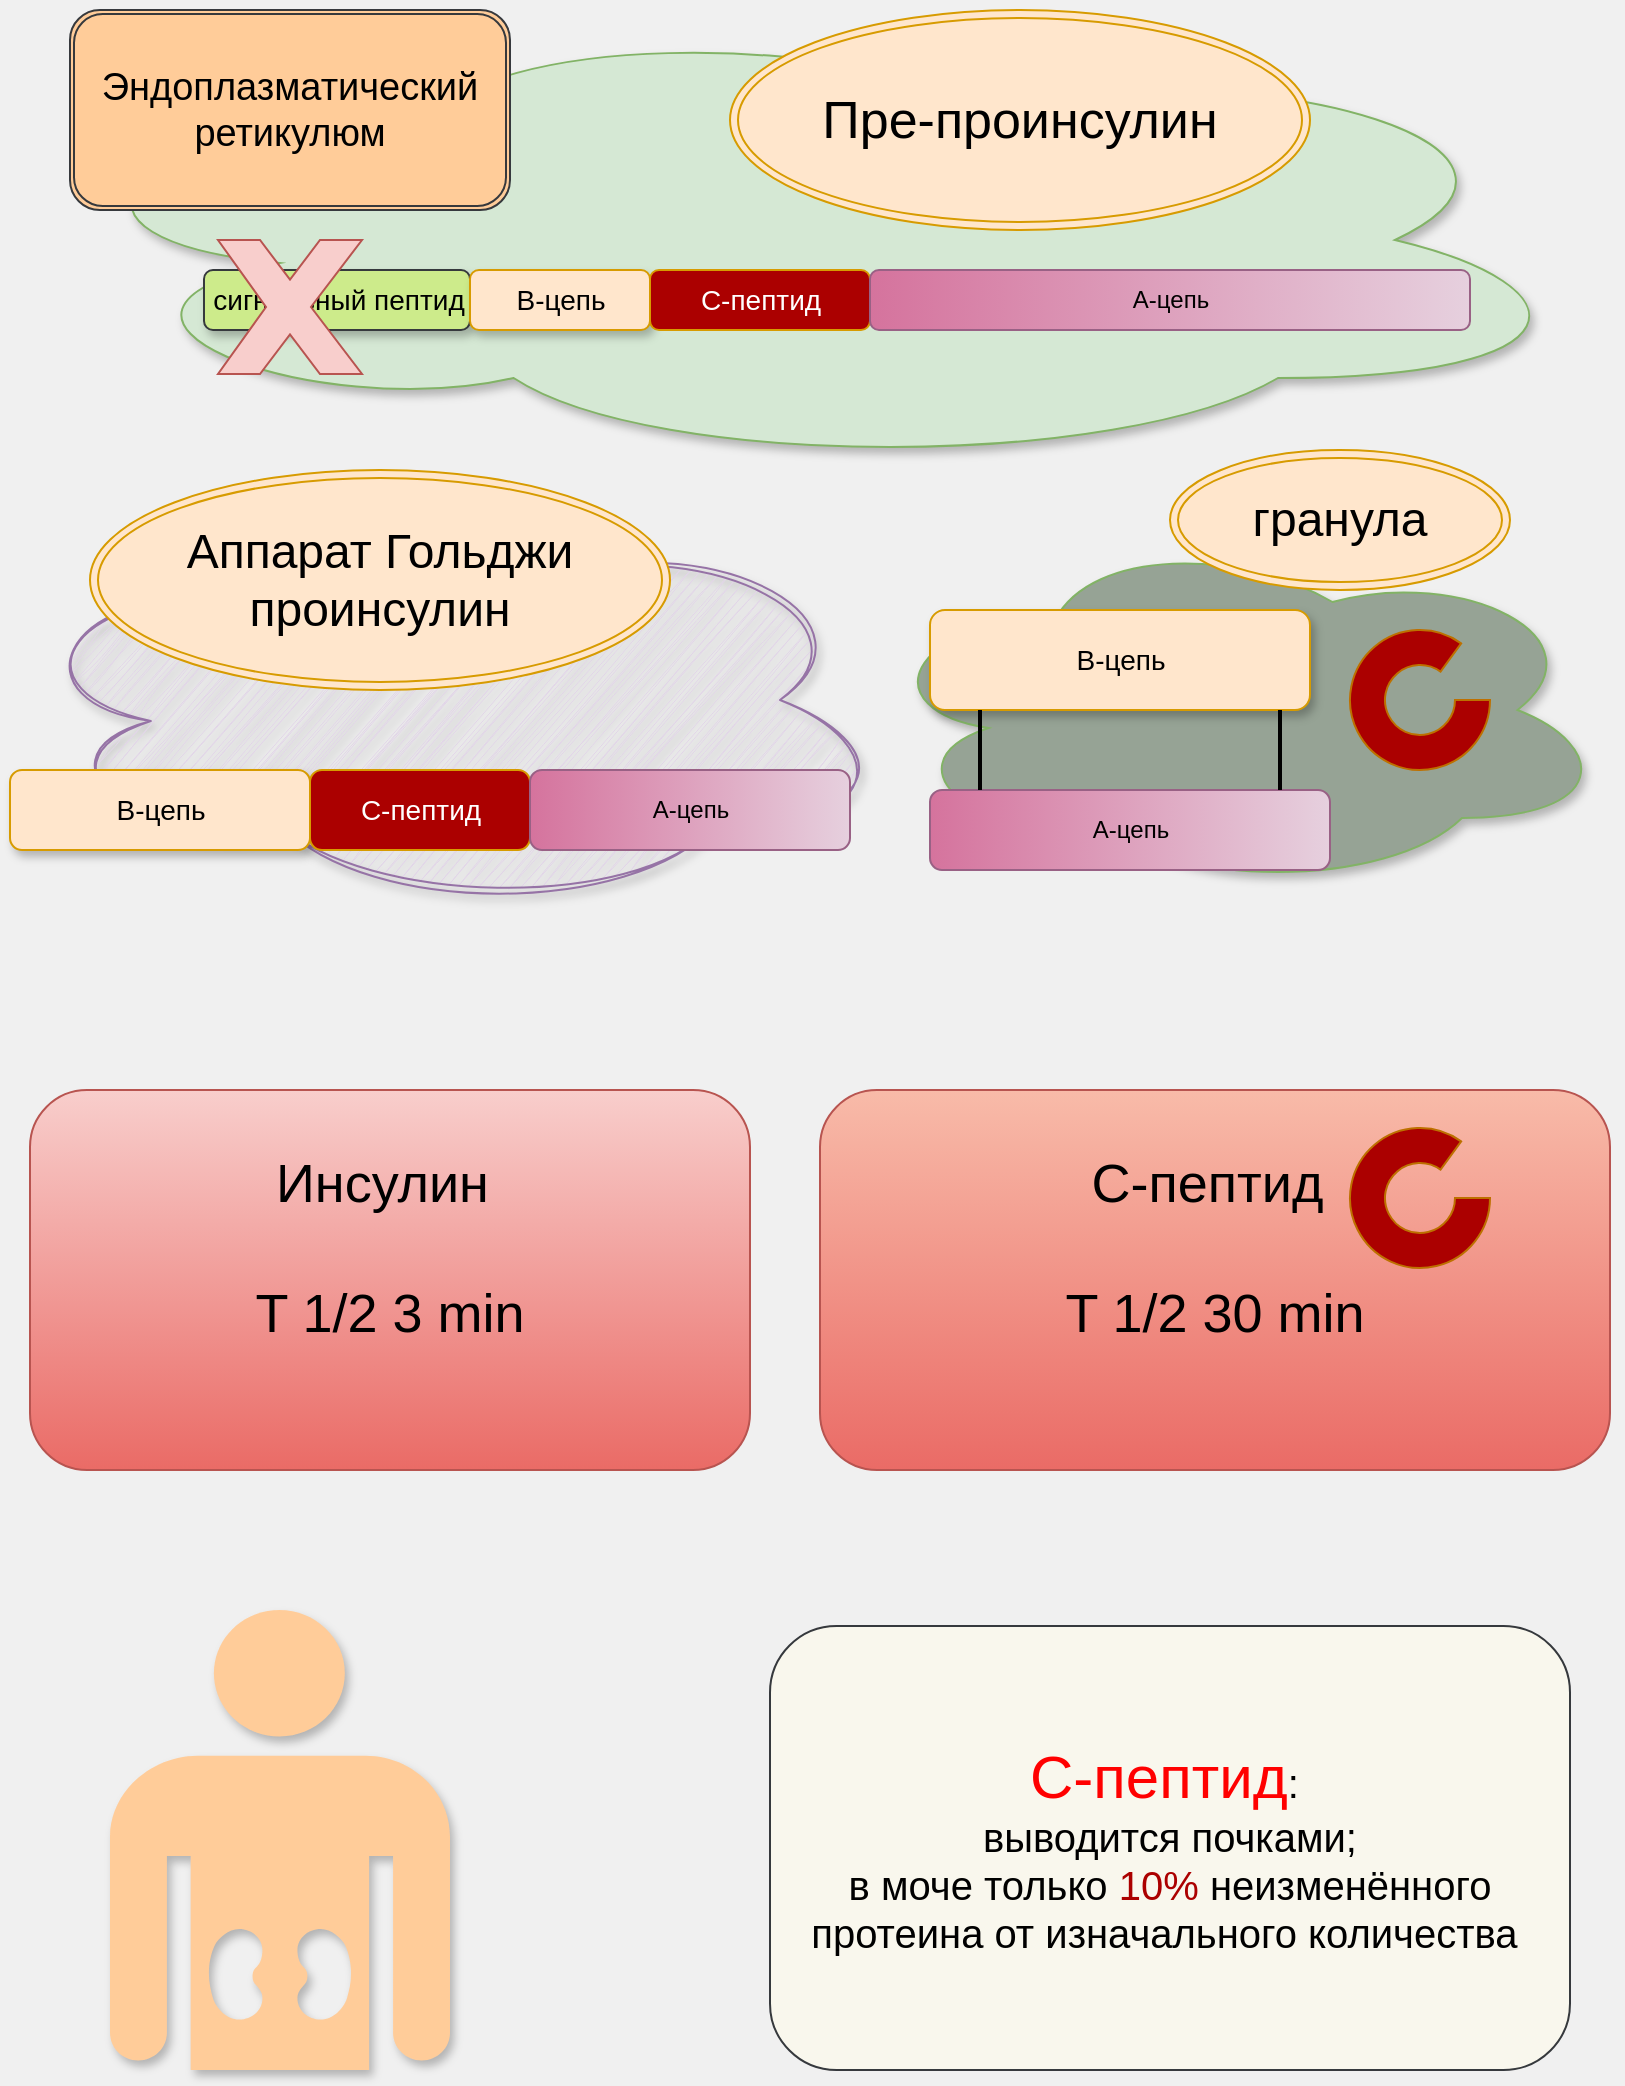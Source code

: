 <mxfile version="24.2.2" type="github">
  <diagram name="Page-1" id="Q5VpdjAaMo4lQVa2g33S">
    <mxGraphModel dx="1231" dy="663" grid="0" gridSize="10" guides="1" tooltips="1" connect="1" arrows="1" fold="1" page="1" pageScale="1" pageWidth="850" pageHeight="1100" background="#F0F0F0" math="0" shadow="0">
      <root>
        <mxCell id="0" />
        <mxCell id="1" parent="0" />
        <mxCell id="KBVNrPTxMM-x9LvNGslD-2" value="" style="ellipse;shape=cloud;whiteSpace=wrap;html=1;fillColor=#d5e8d4;strokeColor=#82b366;shadow=1;" vertex="1" parent="1">
          <mxGeometry x="30" y="10" width="780" height="230" as="geometry" />
        </mxCell>
        <mxCell id="KBVNrPTxMM-x9LvNGslD-3" value="&lt;font color=&quot;#ff0000&quot; style=&quot;font-size: 30px;&quot;&gt;С-пептид&lt;/font&gt;&lt;font style=&quot;font-size: 20px;&quot;&gt;:&amp;nbsp;&lt;/font&gt;&lt;div&gt;&lt;font style=&quot;font-size: 20px;&quot;&gt;выводится почками;&lt;/font&gt;&lt;div style=&quot;font-size: 20px;&quot;&gt;&lt;font style=&quot;font-size: 20px;&quot;&gt;в моче только &lt;font color=&quot;#ab0000&quot;&gt;10%&lt;/font&gt; неизменённого протеина&amp;nbsp;&lt;/font&gt;&lt;span style=&quot;background-color: initial;&quot;&gt;от изначального количества&amp;nbsp;&lt;/span&gt;&lt;/div&gt;&lt;/div&gt;" style="rounded=1;whiteSpace=wrap;html=1;fillColor=#f9f7ed;strokeColor=#36393d;" vertex="1" parent="1">
          <mxGeometry x="400" y="818" width="400" height="222" as="geometry" />
        </mxCell>
        <mxCell id="KBVNrPTxMM-x9LvNGslD-4" value="" style="shape=mxgraph.signs.healthcare.kidney;html=1;pointerEvents=1;fillColor=#FFCC99;strokeColor=none;verticalLabelPosition=bottom;verticalAlign=top;align=center;fontColor=#663300;shadow=1;" vertex="1" parent="1">
          <mxGeometry x="70" y="810" width="170" height="230" as="geometry" />
        </mxCell>
        <mxCell id="KBVNrPTxMM-x9LvNGslD-5" value="&lt;font style=&quot;font-size: 27px;&quot;&gt;C-пептид&amp;nbsp;&lt;/font&gt;&lt;div style=&quot;font-size: 27px;&quot;&gt;&lt;font style=&quot;font-size: 27px;&quot;&gt;&lt;br&gt;&lt;/font&gt;&lt;div style=&quot;&quot;&gt;&lt;font style=&quot;font-size: 27px;&quot;&gt;&lt;font style=&quot;font-size: 27px;&quot;&gt;T 1/2&lt;/font&gt;&lt;span style=&quot;background-color: initial;&quot;&gt;&amp;nbsp;30 min&lt;/span&gt;&lt;/font&gt;&lt;div style=&quot;&quot;&gt;&lt;div&gt;&lt;br&gt;&lt;/div&gt;&lt;/div&gt;&lt;/div&gt;&lt;/div&gt;" style="whiteSpace=wrap;html=1;fillColor=#F8BBA9;strokeColor=#b85450;gradientColor=#ea6b66;rounded=1;" vertex="1" parent="1">
          <mxGeometry x="425" y="550" width="395" height="190" as="geometry" />
        </mxCell>
        <mxCell id="KBVNrPTxMM-x9LvNGslD-8" value="&lt;font style=&quot;font-size: 27px;&quot;&gt;Инсулин&amp;nbsp;&lt;/font&gt;&lt;div style=&quot;font-size: 27px;&quot;&gt;&lt;font style=&quot;font-size: 27px;&quot;&gt;&lt;br&gt;&lt;/font&gt;&lt;div style=&quot;&quot;&gt;&lt;font style=&quot;font-size: 27px;&quot;&gt;&lt;font style=&quot;font-size: 27px;&quot;&gt;T 1/2&amp;nbsp;&lt;/font&gt;&lt;span style=&quot;background-color: initial;&quot;&gt;3 min&lt;/span&gt;&lt;/font&gt;&lt;div style=&quot;&quot;&gt;&lt;div style=&quot;&quot;&gt;&lt;br&gt;&lt;/div&gt;&lt;/div&gt;&lt;/div&gt;&lt;/div&gt;" style="whiteSpace=wrap;html=1;fillColor=#f8cecc;strokeColor=#b85450;gradientColor=#ea6b66;rounded=1;" vertex="1" parent="1">
          <mxGeometry x="30" y="550" width="360" height="190" as="geometry" />
        </mxCell>
        <mxCell id="KBVNrPTxMM-x9LvNGslD-10" value="" style="ellipse;shape=cloud;whiteSpace=wrap;html=1;fillColor=#e1d5e7;strokeColor=#9673a6;sketch=1;curveFitting=1;jiggle=2;shadow=1;" vertex="1" parent="1">
          <mxGeometry x="20" y="250" width="440" height="210" as="geometry" />
        </mxCell>
        <mxCell id="KBVNrPTxMM-x9LvNGslD-11" value="" style="ellipse;shape=cloud;whiteSpace=wrap;html=1;fillColor=#96A395;strokeColor=#82b366;shadow=1;" vertex="1" parent="1">
          <mxGeometry x="450" y="270" width="370" height="180" as="geometry" />
        </mxCell>
        <mxCell id="KBVNrPTxMM-x9LvNGslD-12" value="" style="verticalLabelPosition=bottom;verticalAlign=top;html=1;shape=mxgraph.basic.partConcEllipse;startAngle=0.25;endAngle=0.1;arcWidth=0.5;fillColor=#AB0000;strokeColor=#BD7000;fontColor=#000000;" vertex="1" parent="1">
          <mxGeometry x="690" y="320" width="70" height="70" as="geometry" />
        </mxCell>
        <mxCell id="KBVNrPTxMM-x9LvNGslD-13" value="&lt;font style=&quot;font-size: 14px;&quot;&gt;сигнальный пептид&lt;/font&gt;" style="html=1;points=[[0,0,0,0,5],[0,1,0,0,-5],[1,0,0,0,5],[1,1,0,0,-5]];perimeter=orthogonalPerimeter;outlineConnect=0;targetShapes=umlLifeline;portConstraint=eastwest;newEdgeStyle={&quot;curved&quot;:0,&quot;rounded&quot;:0};direction=south;fillColor=#cdeb8b;strokeColor=#36393d;rounded=1;shadow=1;" vertex="1" parent="1">
          <mxGeometry x="117" y="140" width="133" height="30" as="geometry" />
        </mxCell>
        <mxCell id="KBVNrPTxMM-x9LvNGslD-14" value="&lt;font style=&quot;font-size: 14px;&quot;&gt;В-цепь&lt;/font&gt;" style="html=1;points=[[0,0,0,0,5],[0,1,0,0,-5],[1,0,0,0,5],[1,1,0,0,-5]];perimeter=orthogonalPerimeter;outlineConnect=0;targetShapes=umlLifeline;portConstraint=eastwest;newEdgeStyle={&quot;curved&quot;:0,&quot;rounded&quot;:0};direction=south;fillColor=#ffe6cc;strokeColor=#d79b00;rounded=1;shadow=1;" vertex="1" parent="1">
          <mxGeometry x="250" y="140" width="90" height="30" as="geometry" />
        </mxCell>
        <mxCell id="KBVNrPTxMM-x9LvNGslD-15" value="&lt;font style=&quot;font-size: 14px;&quot;&gt;С-пептид&lt;/font&gt;" style="html=1;points=[[0,0,0,0,5],[0,1,0,0,-5],[1,0,0,0,5],[1,1,0,0,-5]];perimeter=orthogonalPerimeter;outlineConnect=0;targetShapes=umlLifeline;portConstraint=eastwest;newEdgeStyle={&quot;curved&quot;:0,&quot;rounded&quot;:0};direction=south;fillColor=#AB0000;strokeColor=#D79B00;rounded=1;fontColor=#FFFFFF;" vertex="1" parent="1">
          <mxGeometry x="340" y="140" width="110" height="30" as="geometry" />
        </mxCell>
        <mxCell id="KBVNrPTxMM-x9LvNGslD-16" value="А-цепь" style="html=1;points=[[0,0,0,0,5],[0,1,0,0,-5],[1,0,0,0,5],[1,1,0,0,-5]];perimeter=orthogonalPerimeter;outlineConnect=0;targetShapes=umlLifeline;portConstraint=eastwest;newEdgeStyle={&quot;curved&quot;:0,&quot;rounded&quot;:0};direction=south;fillColor=#e6d0de;gradientColor=#d5739d;strokeColor=#996185;rounded=1;" vertex="1" parent="1">
          <mxGeometry x="450" y="140" width="300" height="30" as="geometry" />
        </mxCell>
        <mxCell id="KBVNrPTxMM-x9LvNGslD-17" value="&lt;font style=&quot;font-size: 14px;&quot;&gt;В-цепь&lt;/font&gt;" style="html=1;points=[[0,0,0,0,5],[0,1,0,0,-5],[1,0,0,0,5],[1,1,0,0,-5]];perimeter=orthogonalPerimeter;outlineConnect=0;targetShapes=umlLifeline;portConstraint=eastwest;newEdgeStyle={&quot;curved&quot;:0,&quot;rounded&quot;:0};direction=south;fillColor=#ffe6cc;strokeColor=#d79b00;rounded=1;shadow=1;" vertex="1" parent="1">
          <mxGeometry x="20" y="390" width="150" height="40" as="geometry" />
        </mxCell>
        <mxCell id="KBVNrPTxMM-x9LvNGslD-18" value="&lt;font style=&quot;font-size: 14px;&quot;&gt;С-пептид&lt;/font&gt;" style="html=1;points=[[0,0,0,0,5],[0,1,0,0,-5],[1,0,0,0,5],[1,1,0,0,-5]];perimeter=orthogonalPerimeter;outlineConnect=0;targetShapes=umlLifeline;portConstraint=eastwest;newEdgeStyle={&quot;curved&quot;:0,&quot;rounded&quot;:0};direction=south;fillColor=#AB0000;gradientColor=none;strokeColor=#d79b00;rounded=1;fontColor=#FFFFFF;" vertex="1" parent="1">
          <mxGeometry x="170" y="390" width="110" height="40" as="geometry" />
        </mxCell>
        <mxCell id="KBVNrPTxMM-x9LvNGslD-19" value="А-цепь" style="html=1;points=[[0,0,0,0,5],[0,1,0,0,-5],[1,0,0,0,5],[1,1,0,0,-5]];perimeter=orthogonalPerimeter;outlineConnect=0;targetShapes=umlLifeline;portConstraint=eastwest;newEdgeStyle={&quot;curved&quot;:0,&quot;rounded&quot;:0};direction=south;fillColor=#e6d0de;gradientColor=#d5739d;strokeColor=#996185;rounded=1;" vertex="1" parent="1">
          <mxGeometry x="280" y="390" width="160" height="40" as="geometry" />
        </mxCell>
        <mxCell id="KBVNrPTxMM-x9LvNGslD-20" value="&lt;font style=&quot;font-size: 14px;&quot;&gt;В-цепь&lt;/font&gt;" style="html=1;points=[[0,0,0,0,5],[0,1,0,0,-5],[1,0,0,0,5],[1,1,0,0,-5]];perimeter=orthogonalPerimeter;outlineConnect=0;targetShapes=umlLifeline;portConstraint=eastwest;newEdgeStyle={&quot;curved&quot;:0,&quot;rounded&quot;:0};direction=south;fillColor=#ffe6cc;strokeColor=#d79b00;rounded=1;shadow=1;" vertex="1" parent="1">
          <mxGeometry x="480" y="310" width="190" height="50" as="geometry" />
        </mxCell>
        <mxCell id="KBVNrPTxMM-x9LvNGslD-21" value="А-цепь" style="html=1;points=[[0,0,0,0,5],[0,1,0,0,-5],[1,0,0,0,5],[1,1,0,0,-5]];perimeter=orthogonalPerimeter;outlineConnect=0;targetShapes=umlLifeline;portConstraint=eastwest;newEdgeStyle={&quot;curved&quot;:0,&quot;rounded&quot;:0};direction=south;fillColor=#e6d0de;gradientColor=#d5739d;strokeColor=#996185;rounded=1;" vertex="1" parent="1">
          <mxGeometry x="480" y="400" width="200" height="40" as="geometry" />
        </mxCell>
        <mxCell id="KBVNrPTxMM-x9LvNGslD-23" value="" style="line;strokeWidth=2;direction=south;html=1;" vertex="1" parent="1">
          <mxGeometry x="500" y="360" width="10" height="40" as="geometry" />
        </mxCell>
        <mxCell id="KBVNrPTxMM-x9LvNGslD-24" value="" style="line;strokeWidth=2;direction=south;html=1;" vertex="1" parent="1">
          <mxGeometry x="650" y="360" width="10" height="40" as="geometry" />
        </mxCell>
        <mxCell id="KBVNrPTxMM-x9LvNGslD-25" value="&lt;font style=&quot;font-size: 19px;&quot;&gt;Эндоплазматический ретикулюм&lt;/font&gt;" style="shape=ext;double=1;rounded=1;whiteSpace=wrap;html=1;fillColor=#ffcc99;strokeColor=#36393d;" vertex="1" parent="1">
          <mxGeometry x="50" y="10" width="220" height="100" as="geometry" />
        </mxCell>
        <mxCell id="KBVNrPTxMM-x9LvNGslD-26" value="&lt;font style=&quot;font-size: 26px;&quot;&gt;Пре-проинсулин&lt;/font&gt;" style="ellipse;shape=doubleEllipse;whiteSpace=wrap;html=1;fillColor=#ffe6cc;strokeColor=#d79b00;" vertex="1" parent="1">
          <mxGeometry x="380" y="10" width="290" height="110" as="geometry" />
        </mxCell>
        <mxCell id="KBVNrPTxMM-x9LvNGslD-27" value="&lt;font style=&quot;font-size: 24px;&quot;&gt;Аппарат Гольджи&lt;/font&gt;&lt;div&gt;&lt;font style=&quot;font-size: 24px;&quot;&gt;проинсулин&lt;/font&gt;&lt;/div&gt;" style="ellipse;shape=doubleEllipse;whiteSpace=wrap;html=1;fillColor=#ffe6cc;strokeColor=#d79b00;" vertex="1" parent="1">
          <mxGeometry x="60" y="240" width="290" height="110" as="geometry" />
        </mxCell>
        <mxCell id="KBVNrPTxMM-x9LvNGslD-28" value="&lt;font style=&quot;font-size: 24px;&quot;&gt;гранула&lt;/font&gt;" style="ellipse;shape=doubleEllipse;whiteSpace=wrap;html=1;fillColor=#ffe6cc;strokeColor=#d79b00;" vertex="1" parent="1">
          <mxGeometry x="600" y="230" width="170" height="70" as="geometry" />
        </mxCell>
        <mxCell id="KBVNrPTxMM-x9LvNGslD-30" value="" style="verticalLabelPosition=bottom;verticalAlign=top;html=1;shape=mxgraph.basic.x;fillColor=#f8cecc;strokeColor=#b85450;" vertex="1" parent="1">
          <mxGeometry x="124" y="125" width="72" height="67" as="geometry" />
        </mxCell>
        <mxCell id="KBVNrPTxMM-x9LvNGslD-32" value="" style="verticalLabelPosition=bottom;verticalAlign=top;html=1;shape=mxgraph.basic.partConcEllipse;startAngle=0.25;endAngle=0.1;arcWidth=0.5;fillColor=#AB0000;strokeColor=#BD7000;fontColor=#000000;" vertex="1" parent="1">
          <mxGeometry x="690" y="569" width="70" height="70" as="geometry" />
        </mxCell>
      </root>
    </mxGraphModel>
  </diagram>
</mxfile>
